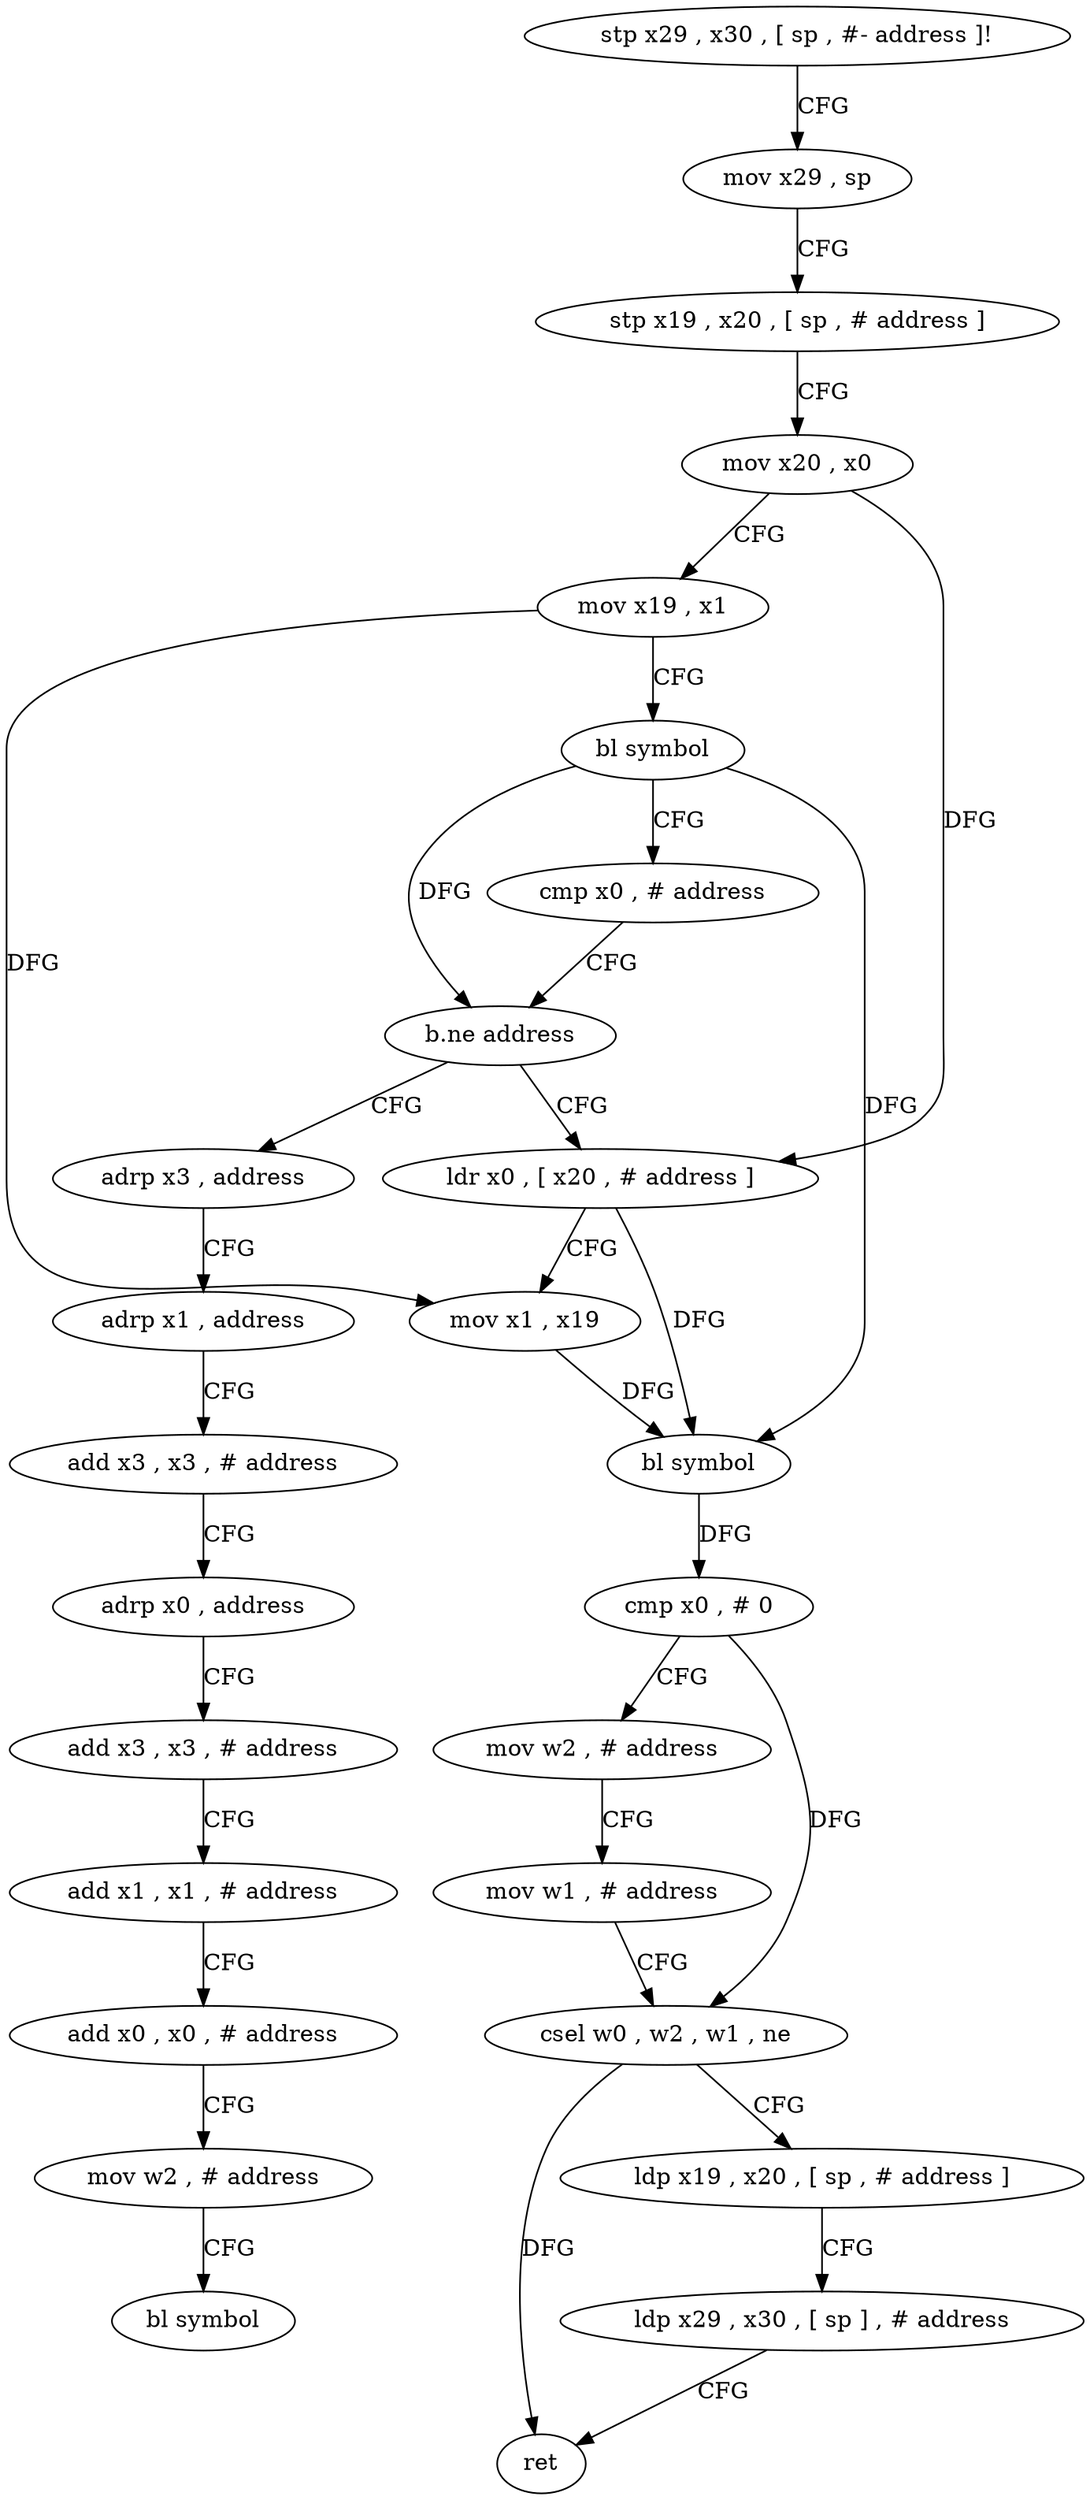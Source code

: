 digraph "func" {
"4209640" [label = "stp x29 , x30 , [ sp , #- address ]!" ]
"4209644" [label = "mov x29 , sp" ]
"4209648" [label = "stp x19 , x20 , [ sp , # address ]" ]
"4209652" [label = "mov x20 , x0" ]
"4209656" [label = "mov x19 , x1" ]
"4209660" [label = "bl symbol" ]
"4209664" [label = "cmp x0 , # address" ]
"4209668" [label = "b.ne address" ]
"4209712" [label = "adrp x3 , address" ]
"4209672" [label = "ldr x0 , [ x20 , # address ]" ]
"4209716" [label = "adrp x1 , address" ]
"4209720" [label = "add x3 , x3 , # address" ]
"4209724" [label = "adrp x0 , address" ]
"4209728" [label = "add x3 , x3 , # address" ]
"4209732" [label = "add x1 , x1 , # address" ]
"4209736" [label = "add x0 , x0 , # address" ]
"4209740" [label = "mov w2 , # address" ]
"4209744" [label = "bl symbol" ]
"4209676" [label = "mov x1 , x19" ]
"4209680" [label = "bl symbol" ]
"4209684" [label = "cmp x0 , # 0" ]
"4209688" [label = "mov w2 , # address" ]
"4209692" [label = "mov w1 , # address" ]
"4209696" [label = "csel w0 , w2 , w1 , ne" ]
"4209700" [label = "ldp x19 , x20 , [ sp , # address ]" ]
"4209704" [label = "ldp x29 , x30 , [ sp ] , # address" ]
"4209708" [label = "ret" ]
"4209640" -> "4209644" [ label = "CFG" ]
"4209644" -> "4209648" [ label = "CFG" ]
"4209648" -> "4209652" [ label = "CFG" ]
"4209652" -> "4209656" [ label = "CFG" ]
"4209652" -> "4209672" [ label = "DFG" ]
"4209656" -> "4209660" [ label = "CFG" ]
"4209656" -> "4209676" [ label = "DFG" ]
"4209660" -> "4209664" [ label = "CFG" ]
"4209660" -> "4209668" [ label = "DFG" ]
"4209660" -> "4209680" [ label = "DFG" ]
"4209664" -> "4209668" [ label = "CFG" ]
"4209668" -> "4209712" [ label = "CFG" ]
"4209668" -> "4209672" [ label = "CFG" ]
"4209712" -> "4209716" [ label = "CFG" ]
"4209672" -> "4209676" [ label = "CFG" ]
"4209672" -> "4209680" [ label = "DFG" ]
"4209716" -> "4209720" [ label = "CFG" ]
"4209720" -> "4209724" [ label = "CFG" ]
"4209724" -> "4209728" [ label = "CFG" ]
"4209728" -> "4209732" [ label = "CFG" ]
"4209732" -> "4209736" [ label = "CFG" ]
"4209736" -> "4209740" [ label = "CFG" ]
"4209740" -> "4209744" [ label = "CFG" ]
"4209676" -> "4209680" [ label = "DFG" ]
"4209680" -> "4209684" [ label = "DFG" ]
"4209684" -> "4209688" [ label = "CFG" ]
"4209684" -> "4209696" [ label = "DFG" ]
"4209688" -> "4209692" [ label = "CFG" ]
"4209692" -> "4209696" [ label = "CFG" ]
"4209696" -> "4209700" [ label = "CFG" ]
"4209696" -> "4209708" [ label = "DFG" ]
"4209700" -> "4209704" [ label = "CFG" ]
"4209704" -> "4209708" [ label = "CFG" ]
}
